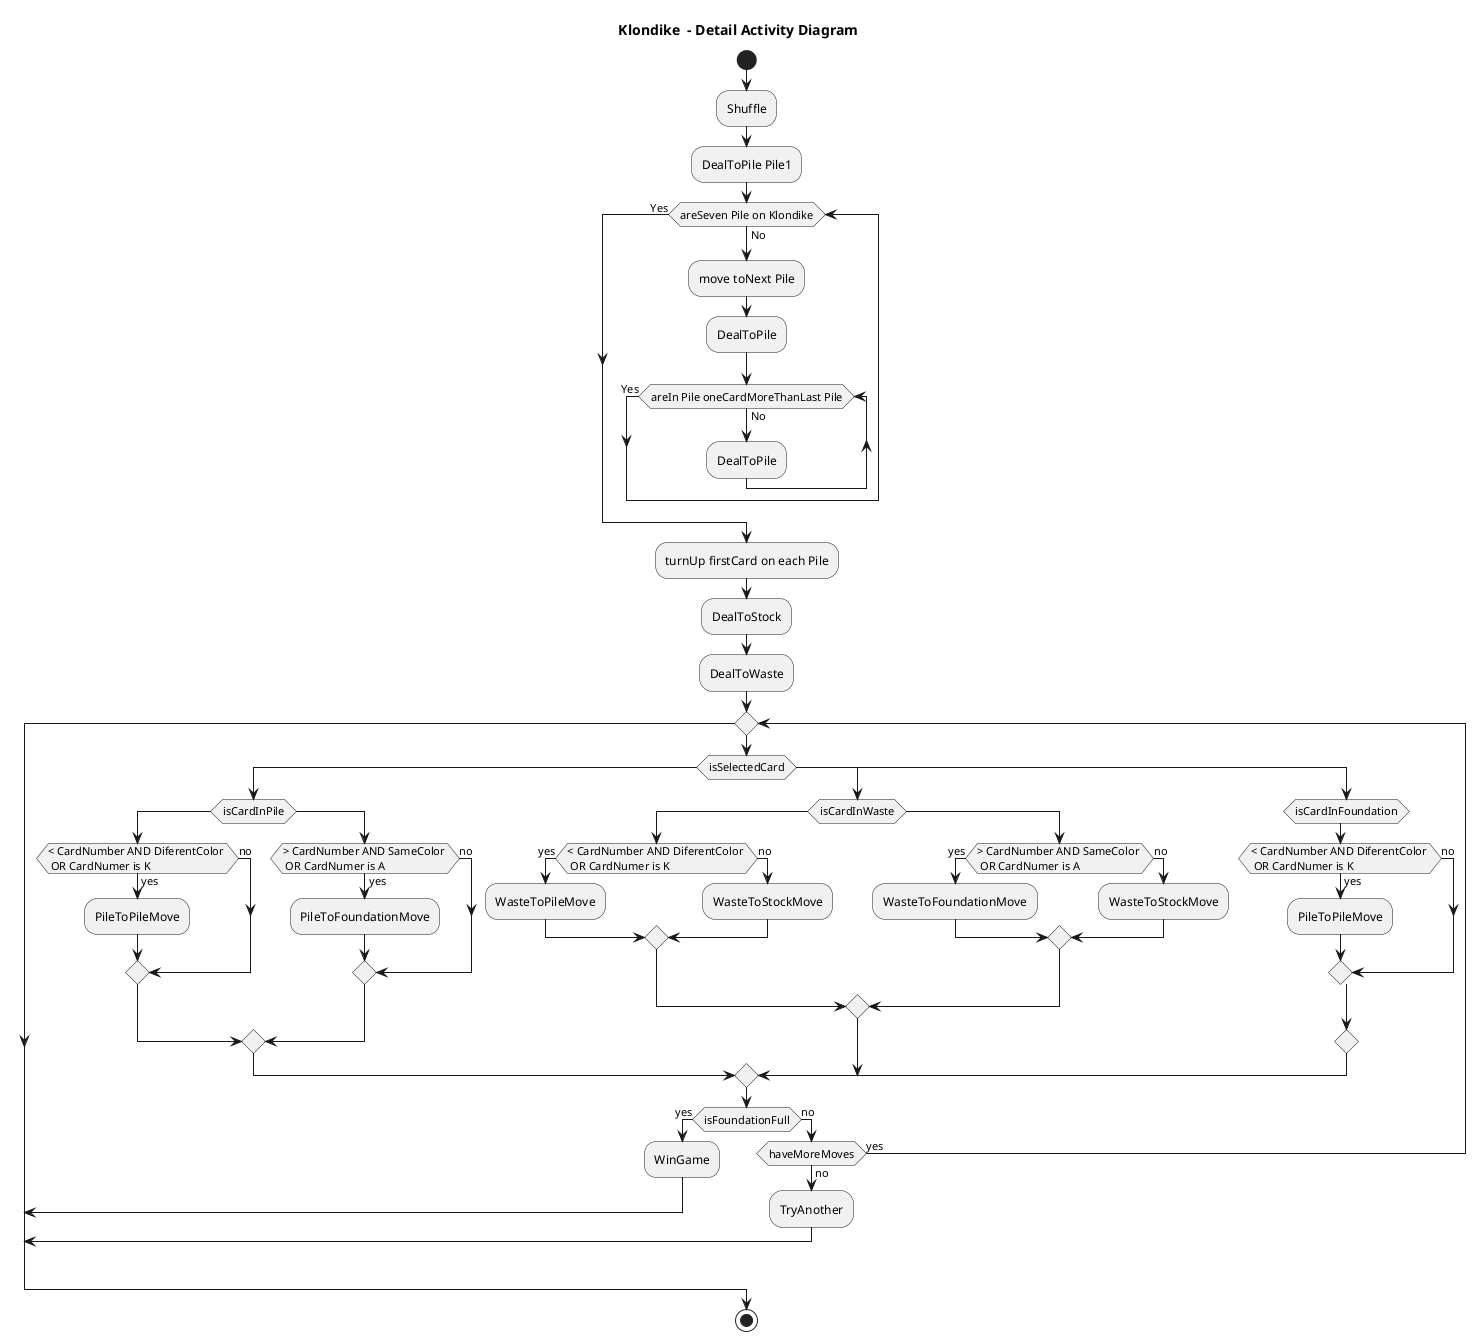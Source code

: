 @startuml DetailActivityDiagram
title Klondike  - Detail Activity Diagram
!pragma layout smetana

start

:Shuffle;
:DealToPile Pile1;

while (areSeven Pile on Klondike)  is (No)
  :move toNext Pile;
  :DealToPile;
  while (areIn Pile oneCardMoreThanLast Pile)  is (No)
    :DealToPile;
  endwhile (Yes)
endwhile (Yes)

:turnUp firstCard on each Pile;
:DealToStock;
:DealToWaste;

while ()
  switch (isSelectedCard)
    case ()
      switch (isCardInPile)
        case ()
          if (< CardNumber AND DiferentColor \n OR CardNumer is K) then (yes)
           :PileToPileMove;
          else (no)
          endif
        case ()
          if (> CardNumber AND SameColor \n OR CardNumer is A) then (yes)
           :PileToFoundationMove;
          else (no)
          endif
      endswitch
    case ()
      switch (isCardInWaste)
        case ()
          if (< CardNumber AND DiferentColor \n OR CardNumer is K) then (yes)
           :WasteToPileMove;
          else (no)
            :WasteToStockMove;
          endif
        case ()
          if (> CardNumber AND SameColor \n OR CardNumer is A) then (yes)
           :WasteToFoundationMove;
          else (no)
            :WasteToStockMove;
          endif
      endswitch
    case ()
      switch (isCardInFoundation)
        case ()
          if (< CardNumber AND DiferentColor \n OR CardNumer is K) then (yes)
           :PileToPileMove;
          else (no)
          endif
      endswitch
  endswitch

  if (isFoundationFull) then (yes)
    :WinGame;
    break;
  else (no)
    if (haveMoreMoves) then (no)
      :TryAnother;
      break;
    else (yes)
    endif
  endif
endwhile

stop

@enduml
